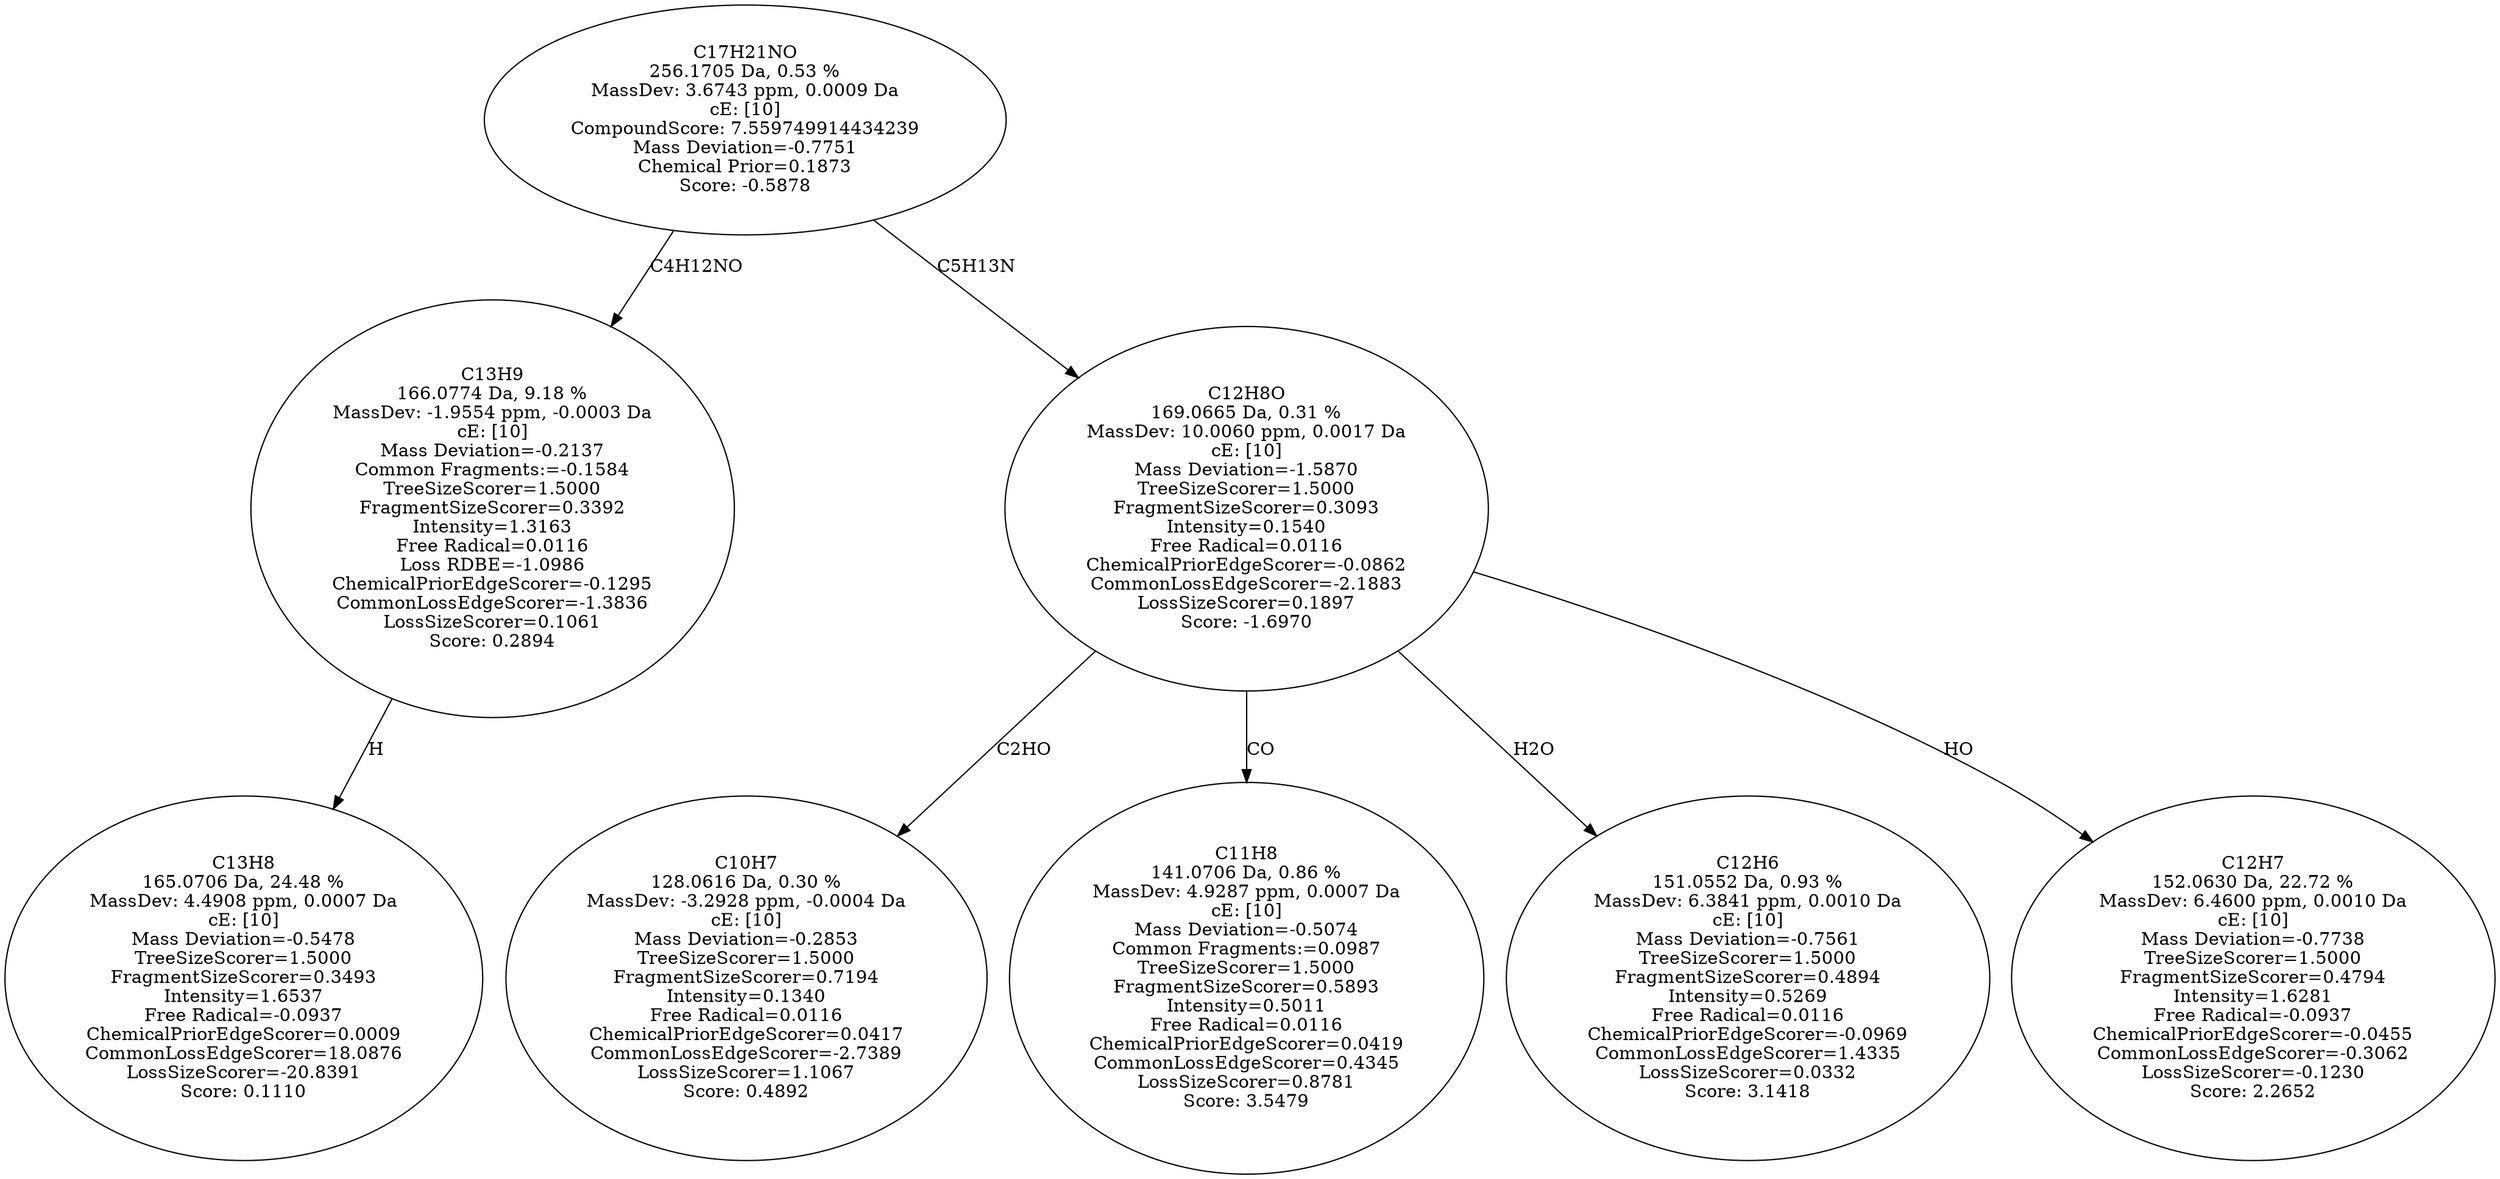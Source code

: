 strict digraph {
v1 [label="C13H8\n165.0706 Da, 24.48 %\nMassDev: 4.4908 ppm, 0.0007 Da\ncE: [10]\nMass Deviation=-0.5478\nTreeSizeScorer=1.5000\nFragmentSizeScorer=0.3493\nIntensity=1.6537\nFree Radical=-0.0937\nChemicalPriorEdgeScorer=0.0009\nCommonLossEdgeScorer=18.0876\nLossSizeScorer=-20.8391\nScore: 0.1110"];
v2 [label="C13H9\n166.0774 Da, 9.18 %\nMassDev: -1.9554 ppm, -0.0003 Da\ncE: [10]\nMass Deviation=-0.2137\nCommon Fragments:=-0.1584\nTreeSizeScorer=1.5000\nFragmentSizeScorer=0.3392\nIntensity=1.3163\nFree Radical=0.0116\nLoss RDBE=-1.0986\nChemicalPriorEdgeScorer=-0.1295\nCommonLossEdgeScorer=-1.3836\nLossSizeScorer=0.1061\nScore: 0.2894"];
v3 [label="C10H7\n128.0616 Da, 0.30 %\nMassDev: -3.2928 ppm, -0.0004 Da\ncE: [10]\nMass Deviation=-0.2853\nTreeSizeScorer=1.5000\nFragmentSizeScorer=0.7194\nIntensity=0.1340\nFree Radical=0.0116\nChemicalPriorEdgeScorer=0.0417\nCommonLossEdgeScorer=-2.7389\nLossSizeScorer=1.1067\nScore: 0.4892"];
v4 [label="C11H8\n141.0706 Da, 0.86 %\nMassDev: 4.9287 ppm, 0.0007 Da\ncE: [10]\nMass Deviation=-0.5074\nCommon Fragments:=0.0987\nTreeSizeScorer=1.5000\nFragmentSizeScorer=0.5893\nIntensity=0.5011\nFree Radical=0.0116\nChemicalPriorEdgeScorer=0.0419\nCommonLossEdgeScorer=0.4345\nLossSizeScorer=0.8781\nScore: 3.5479"];
v5 [label="C12H6\n151.0552 Da, 0.93 %\nMassDev: 6.3841 ppm, 0.0010 Da\ncE: [10]\nMass Deviation=-0.7561\nTreeSizeScorer=1.5000\nFragmentSizeScorer=0.4894\nIntensity=0.5269\nFree Radical=0.0116\nChemicalPriorEdgeScorer=-0.0969\nCommonLossEdgeScorer=1.4335\nLossSizeScorer=0.0332\nScore: 3.1418"];
v6 [label="C12H7\n152.0630 Da, 22.72 %\nMassDev: 6.4600 ppm, 0.0010 Da\ncE: [10]\nMass Deviation=-0.7738\nTreeSizeScorer=1.5000\nFragmentSizeScorer=0.4794\nIntensity=1.6281\nFree Radical=-0.0937\nChemicalPriorEdgeScorer=-0.0455\nCommonLossEdgeScorer=-0.3062\nLossSizeScorer=-0.1230\nScore: 2.2652"];
v7 [label="C12H8O\n169.0665 Da, 0.31 %\nMassDev: 10.0060 ppm, 0.0017 Da\ncE: [10]\nMass Deviation=-1.5870\nTreeSizeScorer=1.5000\nFragmentSizeScorer=0.3093\nIntensity=0.1540\nFree Radical=0.0116\nChemicalPriorEdgeScorer=-0.0862\nCommonLossEdgeScorer=-2.1883\nLossSizeScorer=0.1897\nScore: -1.6970"];
v8 [label="C17H21NO\n256.1705 Da, 0.53 %\nMassDev: 3.6743 ppm, 0.0009 Da\ncE: [10]\nCompoundScore: 7.559749914434239\nMass Deviation=-0.7751\nChemical Prior=0.1873\nScore: -0.5878"];
v2 -> v1 [label="H"];
v8 -> v2 [label="C4H12NO"];
v7 -> v3 [label="C2HO"];
v7 -> v4 [label="CO"];
v7 -> v5 [label="H2O"];
v7 -> v6 [label="HO"];
v8 -> v7 [label="C5H13N"];
}
